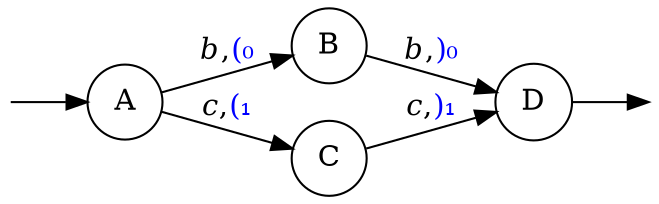 digraph {
    rankdir = "LR"
    node [shape=circle]
    Q0 [style=invisible, height=0, width=0, fixedsize=true];
    Q1 [style=invisible, height=0, width=0, fixedsize=true];
    Q0 -> A;
    A -> B [label=<<i>b</i>,<FONT COLOR="blue">(₀</FONT>>];
    A -> C [label=<<i>c</i>,<FONT COLOR="blue">(₁</FONT>>];    
    B -> D [label=<<i>b</i>,<FONT COLOR="blue">)₀</FONT>>];    
    C -> D [label=<<i>c</i>,<FONT COLOR="blue">)₁</FONT>>];    
    D -> Q1;
}